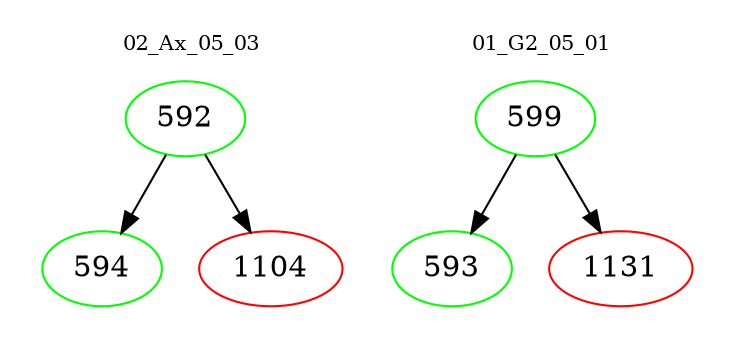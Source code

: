 digraph{
subgraph cluster_0 {
color = white
label = "02_Ax_05_03";
fontsize=10;
T0_592 [label="592", color="green"]
T0_592 -> T0_594 [color="black"]
T0_594 [label="594", color="green"]
T0_592 -> T0_1104 [color="black"]
T0_1104 [label="1104", color="red"]
}
subgraph cluster_1 {
color = white
label = "01_G2_05_01";
fontsize=10;
T1_599 [label="599", color="green"]
T1_599 -> T1_593 [color="black"]
T1_593 [label="593", color="green"]
T1_599 -> T1_1131 [color="black"]
T1_1131 [label="1131", color="red"]
}
}
